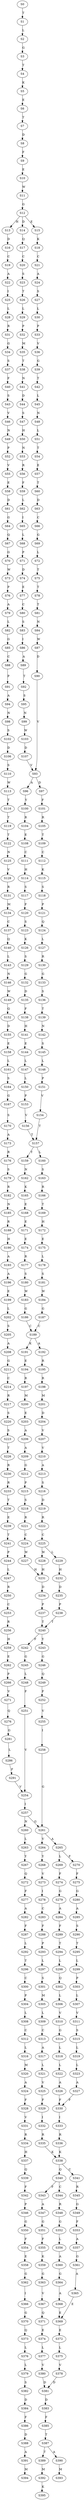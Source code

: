 strict digraph  {
	S0 -> S1 [ label = T ];
	S1 -> S2 [ label = L ];
	S2 -> S3 [ label = G ];
	S3 -> S4 [ label = T ];
	S4 -> S5 [ label = K ];
	S5 -> S6 [ label = E ];
	S6 -> S7 [ label = T ];
	S7 -> S8 [ label = D ];
	S8 -> S9 [ label = F ];
	S9 -> S10 [ label = E ];
	S10 -> S11 [ label = W ];
	S11 -> S12 [ label = G ];
	S12 -> S13 [ label = H ];
	S12 -> S14 [ label = D ];
	S12 -> S15 [ label = E ];
	S13 -> S16 [ label = D ];
	S14 -> S17 [ label = Q ];
	S15 -> S18 [ label = K ];
	S16 -> S19 [ label = C ];
	S17 -> S20 [ label = C ];
	S18 -> S21 [ label = C ];
	S19 -> S22 [ label = A ];
	S20 -> S23 [ label = S ];
	S21 -> S24 [ label = A ];
	S22 -> S25 [ label = I ];
	S23 -> S26 [ label = T ];
	S24 -> S27 [ label = S ];
	S25 -> S28 [ label = L ];
	S26 -> S29 [ label = L ];
	S27 -> S30 [ label = L ];
	S28 -> S31 [ label = R ];
	S29 -> S32 [ label = P ];
	S30 -> S33 [ label = P ];
	S31 -> S34 [ label = G ];
	S32 -> S35 [ label = M ];
	S33 -> S36 [ label = V ];
	S34 -> S37 [ label = S ];
	S35 -> S38 [ label = T ];
	S36 -> S39 [ label = G ];
	S37 -> S40 [ label = F ];
	S38 -> S41 [ label = N ];
	S39 -> S42 [ label = T ];
	S40 -> S43 [ label = S ];
	S41 -> S44 [ label = D ];
	S42 -> S45 [ label = L ];
	S43 -> S46 [ label = V ];
	S44 -> S47 [ label = S ];
	S45 -> S48 [ label = N ];
	S46 -> S49 [ label = N ];
	S47 -> S50 [ label = H ];
	S48 -> S51 [ label = L ];
	S49 -> S52 [ label = P ];
	S50 -> S53 [ label = N ];
	S51 -> S54 [ label = T ];
	S52 -> S55 [ label = V ];
	S53 -> S56 [ label = R ];
	S54 -> S57 [ label = E ];
	S55 -> S58 [ label = E ];
	S56 -> S59 [ label = F ];
	S57 -> S60 [ label = T ];
	S58 -> S61 [ label = D ];
	S59 -> S62 [ label = L ];
	S60 -> S63 [ label = D ];
	S61 -> S64 [ label = G ];
	S62 -> S65 [ label = I ];
	S63 -> S66 [ label = C ];
	S64 -> S67 [ label = Q ];
	S65 -> S68 [ label = L ];
	S66 -> S69 [ label = G ];
	S67 -> S70 [ label = G ];
	S68 -> S71 [ label = P ];
	S69 -> S72 [ label = L ];
	S70 -> S73 [ label = W ];
	S71 -> S74 [ label = D ];
	S72 -> S75 [ label = T ];
	S73 -> S76 [ label = P ];
	S74 -> S77 [ label = E ];
	S75 -> S78 [ label = T ];
	S76 -> S79 [ label = A ];
	S77 -> S80 [ label = C ];
	S78 -> S81 [ label = T ];
	S79 -> S82 [ label = L ];
	S80 -> S83 [ label = S ];
	S81 -> S84 [ label = N ];
	S82 -> S85 [ label = G ];
	S83 -> S86 [ label = I ];
	S84 -> S87 [ label = W ];
	S85 -> S88 [ label = C ];
	S86 -> S89 [ label = A ];
	S87 -> S90 [ label = D ];
	S88 -> S91 [ label = P ];
	S89 -> S92 [ label = T ];
	S90 -> S93 [ label = V ];
	S91 -> S94 [ label = A ];
	S92 -> S95 [ label = S ];
	S93 -> S96 [ label = A ];
	S93 -> S97 [ label = D ];
	S94 -> S98 [ label = N ];
	S95 -> S99 [ label = N ];
	S96 -> S100 [ label = Y ];
	S97 -> S101 [ label = F ];
	S98 -> S102 [ label = S ];
	S99 -> S103 [ label = W ];
	S100 -> S104 [ label = R ];
	S101 -> S105 [ label = R ];
	S102 -> S106 [ label = D ];
	S103 -> S107 [ label = D ];
	S104 -> S108 [ label = E ];
	S105 -> S109 [ label = T ];
	S106 -> S110 [ label = S ];
	S107 -> S93 [ label = V ];
	S108 -> S111 [ label = C ];
	S109 -> S112 [ label = C ];
	S110 -> S113 [ label = W ];
	S111 -> S114 [ label = H ];
	S112 -> S115 [ label = K ];
	S113 -> S116 [ label = T ];
	S114 -> S117 [ label = S ];
	S115 -> S118 [ label = S ];
	S116 -> S119 [ label = T ];
	S117 -> S120 [ label = F ];
	S118 -> S121 [ label = P ];
	S119 -> S122 [ label = T ];
	S120 -> S123 [ label = S ];
	S121 -> S124 [ label = Q ];
	S122 -> S125 [ label = N ];
	S123 -> S126 [ label = K ];
	S124 -> S127 [ label = L ];
	S125 -> S128 [ label = V ];
	S126 -> S129 [ label = S ];
	S127 -> S130 [ label = R ];
	S128 -> S131 [ label = R ];
	S129 -> S132 [ label = G ];
	S130 -> S133 [ label = G ];
	S131 -> S134 [ label = M ];
	S132 -> S135 [ label = D ];
	S133 -> S136 [ label = S ];
	S134 -> S137 [ label = C ];
	S135 -> S138 [ label = F ];
	S136 -> S139 [ label = T ];
	S137 -> S140 [ label = Q ];
	S138 -> S141 [ label = H ];
	S139 -> S142 [ label = N ];
	S140 -> S143 [ label = L ];
	S141 -> S144 [ label = E ];
	S142 -> S145 [ label = S ];
	S143 -> S146 [ label = N ];
	S144 -> S147 [ label = L ];
	S145 -> S148 [ label = L ];
	S146 -> S149 [ label = W ];
	S147 -> S150 [ label = L ];
	S148 -> S151 [ label = P ];
	S149 -> S152 [ label = Q ];
	S150 -> S153 [ label = P ];
	S151 -> S154 [ label = V ];
	S152 -> S155 [ label = D ];
	S153 -> S156 [ label = V ];
	S154 -> S157 [ label = T ];
	S155 -> S158 [ label = E ];
	S156 -> S157 [ label = T ];
	S157 -> S159 [ label = Y ];
	S157 -> S160 [ label = L ];
	S158 -> S161 [ label = L ];
	S159 -> S162 [ label = N ];
	S160 -> S163 [ label = S ];
	S161 -> S164 [ label = S ];
	S162 -> S165 [ label = K ];
	S163 -> S166 [ label = R ];
	S164 -> S167 [ label = G ];
	S165 -> S168 [ label = E ];
	S166 -> S169 [ label = T ];
	S167 -> S170 [ label = S ];
	S168 -> S171 [ label = E ];
	S169 -> S172 [ label = H ];
	S170 -> S173 [ label = A ];
	S171 -> S174 [ label = E ];
	S172 -> S175 [ label = E ];
	S173 -> S176 [ label = R ];
	S174 -> S177 [ label = R ];
	S175 -> S178 [ label = L ];
	S176 -> S179 [ label = S ];
	S177 -> S180 [ label = S ];
	S178 -> S181 [ label = S ];
	S179 -> S182 [ label = R ];
	S180 -> S183 [ label = W ];
	S181 -> S184 [ label = W ];
	S182 -> S185 [ label = N ];
	S183 -> S186 [ label = G ];
	S184 -> S187 [ label = G ];
	S185 -> S188 [ label = R ];
	S186 -> S189 [ label = C ];
	S187 -> S189 [ label = C ];
	S188 -> S190 [ label = H ];
	S189 -> S191 [ label = K ];
	S189 -> S192 [ label = A ];
	S190 -> S193 [ label = A ];
	S191 -> S194 [ label = E ];
	S192 -> S195 [ label = R ];
	S193 -> S196 [ label = A ];
	S194 -> S197 [ label = R ];
	S195 -> S198 [ label = R ];
	S196 -> S199 [ label = E ];
	S197 -> S200 [ label = M ];
	S198 -> S201 [ label = M ];
	S199 -> S202 [ label = L ];
	S200 -> S203 [ label = E ];
	S201 -> S204 [ label = D ];
	S202 -> S205 [ label = S ];
	S203 -> S206 [ label = A ];
	S204 -> S207 [ label = V ];
	S205 -> S208 [ label = A ];
	S206 -> S209 [ label = A ];
	S207 -> S210 [ label = V ];
	S208 -> S211 [ label = G ];
	S209 -> S212 [ label = G ];
	S210 -> S213 [ label = A ];
	S211 -> S214 [ label = C ];
	S212 -> S215 [ label = P ];
	S213 -> S216 [ label = S ];
	S214 -> S217 [ label = R ];
	S215 -> S218 [ label = S ];
	S216 -> S219 [ label = D ];
	S217 -> S220 [ label = S ];
	S218 -> S221 [ label = R ];
	S219 -> S222 [ label = R ];
	S220 -> S223 [ label = S ];
	S221 -> S224 [ label = C ];
	S222 -> S225 [ label = C ];
	S223 -> S226 [ label = T ];
	S224 -> S227 [ label = W ];
	S225 -> S228 [ label = W ];
	S225 -> S229 [ label = L ];
	S226 -> S230 [ label = R ];
	S227 -> S231 [ label = H ];
	S228 -> S231 [ label = H ];
	S229 -> S232 [ label = H ];
	S230 -> S233 [ label = R ];
	S231 -> S234 [ label = D ];
	S232 -> S235 [ label = D ];
	S233 -> S236 [ label = T ];
	S234 -> S237 [ label = P ];
	S235 -> S238 [ label = P ];
	S236 -> S239 [ label = E ];
	S237 -> S240 [ label = T ];
	S238 -> S240 [ label = T ];
	S239 -> S241 [ label = T ];
	S240 -> S242 [ label = F ];
	S240 -> S243 [ label = Y ];
	S241 -> S244 [ label = P ];
	S242 -> S245 [ label = G ];
	S243 -> S246 [ label = G ];
	S244 -> S247 [ label = L ];
	S245 -> S248 [ label = L ];
	S246 -> S249 [ label = Q ];
	S247 -> S250 [ label = R ];
	S248 -> S251 [ label = F ];
	S249 -> S252 [ label = F ];
	S250 -> S253 [ label = C ];
	S251 -> S254 [ label = V ];
	S252 -> S255 [ label = V ];
	S253 -> S256 [ label = R ];
	S254 -> S257 [ label = I ];
	S255 -> S258 [ label = I ];
	S256 -> S259 [ label = H ];
	S257 -> S260 [ label = N ];
	S257 -> S261 [ label = G ];
	S258 -> S261 [ label = G ];
	S259 -> S262 [ label = E ];
	S260 -> S263 [ label = L ];
	S261 -> S264 [ label = V ];
	S261 -> S265 [ label = A ];
	S262 -> S266 [ label = P ];
	S263 -> S267 [ label = Y ];
	S264 -> S268 [ label = Y ];
	S265 -> S269 [ label = L ];
	S265 -> S270 [ label = F ];
	S266 -> S271 [ label = V ];
	S267 -> S272 [ label = Q ];
	S268 -> S273 [ label = V ];
	S269 -> S274 [ label = F ];
	S270 -> S275 [ label = F ];
	S271 -> S276 [ label = Q ];
	S272 -> S277 [ label = F ];
	S273 -> S278 [ label = I ];
	S274 -> S279 [ label = G ];
	S275 -> S280 [ label = G ];
	S276 -> S281 [ label = G ];
	S277 -> S282 [ label = A ];
	S278 -> S283 [ label = C ];
	S279 -> S284 [ label = A ];
	S280 -> S285 [ label = A ];
	S281 -> S286 [ label = L ];
	S282 -> S287 [ label = F ];
	S283 -> S288 [ label = F ];
	S284 -> S289 [ label = F ];
	S285 -> S290 [ label = S ];
	S286 -> S291 [ label = F ];
	S287 -> S292 [ label = L ];
	S288 -> S293 [ label = P ];
	S289 -> S294 [ label = T ];
	S290 -> S295 [ label = T ];
	S291 -> S254 [ label = V ];
	S292 -> S296 [ label = T ];
	S293 -> S297 [ label = L ];
	S294 -> S298 [ label = L ];
	S295 -> S299 [ label = L ];
	S296 -> S300 [ label = C ];
	S297 -> S301 [ label = S ];
	S298 -> S302 [ label = Q ];
	S299 -> S303 [ label = P ];
	S300 -> S304 [ label = P ];
	S301 -> S305 [ label = M ];
	S302 -> S306 [ label = L ];
	S303 -> S307 [ label = L ];
	S304 -> S308 [ label = L ];
	S305 -> S309 [ label = L ];
	S306 -> S310 [ label = V ];
	S307 -> S311 [ label = V ];
	S308 -> S312 [ label = C ];
	S309 -> S313 [ label = C ];
	S310 -> S314 [ label = G ];
	S311 -> S315 [ label = S ];
	S312 -> S316 [ label = L ];
	S313 -> S317 [ label = A ];
	S314 -> S318 [ label = L ];
	S315 -> S319 [ label = L ];
	S316 -> S320 [ label = M ];
	S317 -> S321 [ label = L ];
	S318 -> S322 [ label = L ];
	S319 -> S323 [ label = L ];
	S320 -> S324 [ label = A ];
	S321 -> S325 [ label = V ];
	S322 -> S326 [ label = A ];
	S323 -> S327 [ label = A ];
	S324 -> S328 [ label = F ];
	S325 -> S329 [ label = F ];
	S326 -> S330 [ label = F ];
	S327 -> S330 [ label = F ];
	S328 -> S331 [ label = V ];
	S329 -> S332 [ label = I ];
	S330 -> S333 [ label = I ];
	S331 -> S334 [ label = R ];
	S332 -> S335 [ label = R ];
	S333 -> S336 [ label = R ];
	S334 -> S337 [ label = H ];
	S335 -> S338 [ label = K ];
	S336 -> S338 [ label = K ];
	S337 -> S339 [ label = Q ];
	S338 -> S340 [ label = Q ];
	S338 -> S341 [ label = C ];
	S339 -> S342 [ label = F ];
	S340 -> S343 [ label = F ];
	S340 -> S344 [ label = C ];
	S341 -> S345 [ label = R ];
	S342 -> S346 [ label = P ];
	S343 -> S347 [ label = A ];
	S344 -> S348 [ label = R ];
	S345 -> S349 [ label = G ];
	S346 -> S350 [ label = G ];
	S347 -> S351 [ label = G ];
	S348 -> S352 [ label = G ];
	S349 -> S353 [ label = F ];
	S350 -> S354 [ label = F ];
	S351 -> S355 [ label = F ];
	S352 -> S356 [ label = L ];
	S353 -> S357 [ label = A ];
	S354 -> S358 [ label = E ];
	S355 -> S359 [ label = K ];
	S356 -> S360 [ label = A ];
	S357 -> S361 [ label = G ];
	S358 -> S362 [ label = G ];
	S359 -> S363 [ label = G ];
	S360 -> S364 [ label = G ];
	S361 -> S365 [ label = A ];
	S362 -> S366 [ label = I ];
	S363 -> S367 [ label = V ];
	S364 -> S368 [ label = A ];
	S365 -> S369 [ label = E ];
	S366 -> S370 [ label = G ];
	S367 -> S371 [ label = Q ];
	S368 -> S369 [ label = E ];
	S369 -> S372 [ label = E ];
	S370 -> S373 [ label = Q ];
	S371 -> S374 [ label = E ];
	S372 -> S375 [ label = L ];
	S373 -> S376 [ label = L ];
	S374 -> S377 [ label = L ];
	S375 -> S378 [ label = V ];
	S376 -> S379 [ label = L ];
	S377 -> S380 [ label = V ];
	S378 -> S381 [ label = D ];
	S379 -> S382 [ label = S ];
	S380 -> S381 [ label = D ];
	S381 -> S383 [ label = D ];
	S382 -> S384 [ label = D ];
	S383 -> S385 [ label = F ];
	S384 -> S386 [ label = F ];
	S385 -> S387 [ label = T ];
	S386 -> S388 [ label = D ];
	S387 -> S389 [ label = T ];
	S387 -> S390 [ label = A ];
	S388 -> S391 [ label = A ];
	S389 -> S392 [ label = M ];
	S390 -> S393 [ label = M ];
	S391 -> S394 [ label = M ];
	S392 -> S395 [ label = K ];
}
